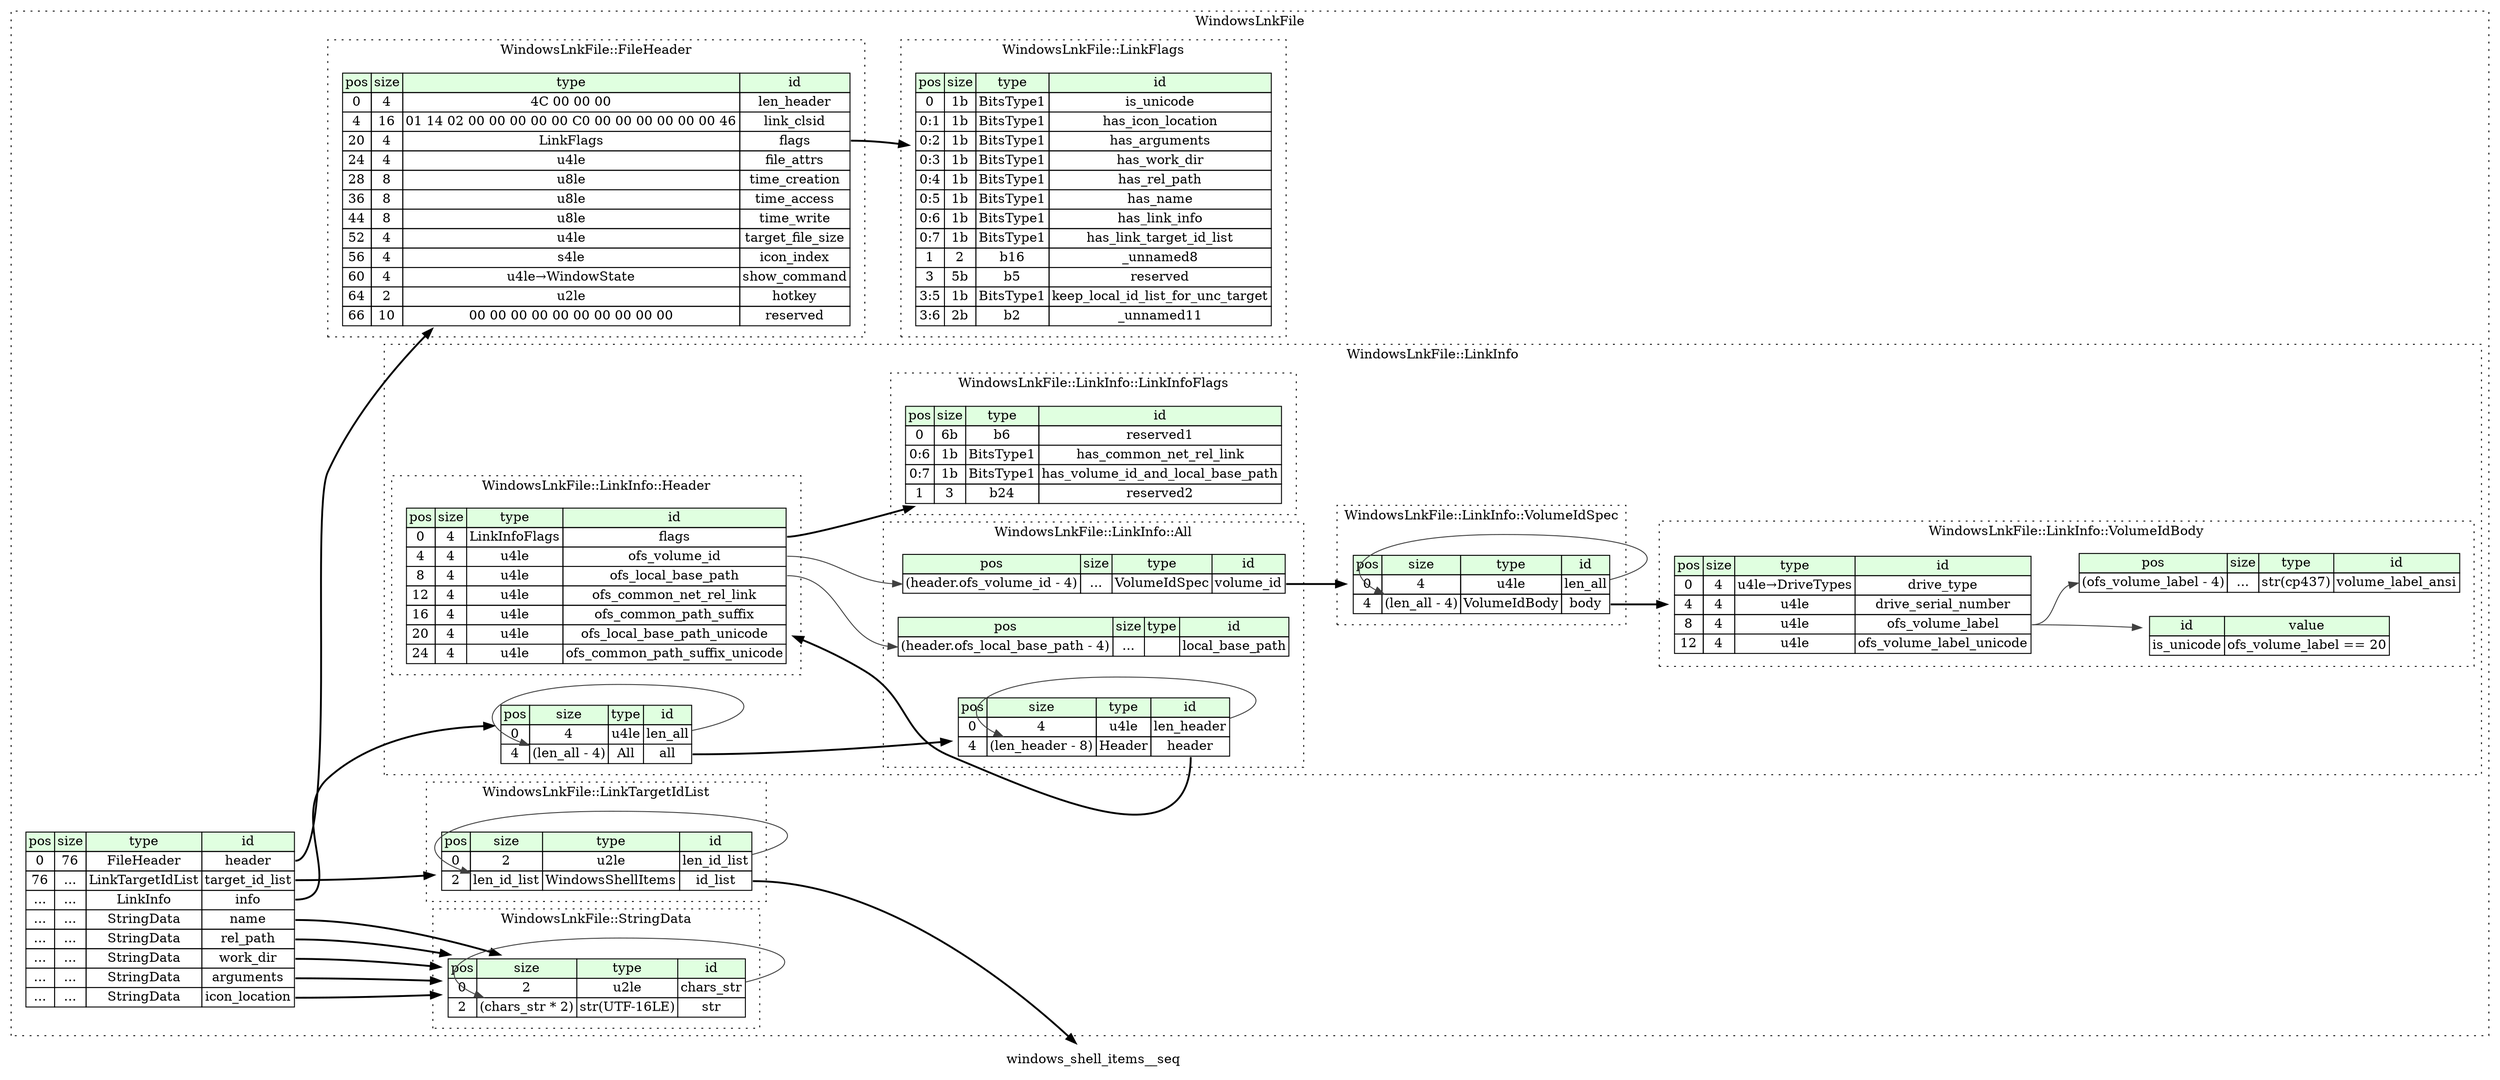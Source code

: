 digraph {
	rankdir=LR;
	node [shape=plaintext];
	subgraph cluster__windows_lnk_file {
		label="WindowsLnkFile";
		graph[style=dotted];

		windows_lnk_file__seq [label=<<TABLE BORDER="0" CELLBORDER="1" CELLSPACING="0">
			<TR><TD BGCOLOR="#E0FFE0">pos</TD><TD BGCOLOR="#E0FFE0">size</TD><TD BGCOLOR="#E0FFE0">type</TD><TD BGCOLOR="#E0FFE0">id</TD></TR>
			<TR><TD PORT="header_pos">0</TD><TD PORT="header_size">76</TD><TD>FileHeader</TD><TD PORT="header_type">header</TD></TR>
			<TR><TD PORT="target_id_list_pos">76</TD><TD PORT="target_id_list_size">...</TD><TD>LinkTargetIdList</TD><TD PORT="target_id_list_type">target_id_list</TD></TR>
			<TR><TD PORT="info_pos">...</TD><TD PORT="info_size">...</TD><TD>LinkInfo</TD><TD PORT="info_type">info</TD></TR>
			<TR><TD PORT="name_pos">...</TD><TD PORT="name_size">...</TD><TD>StringData</TD><TD PORT="name_type">name</TD></TR>
			<TR><TD PORT="rel_path_pos">...</TD><TD PORT="rel_path_size">...</TD><TD>StringData</TD><TD PORT="rel_path_type">rel_path</TD></TR>
			<TR><TD PORT="work_dir_pos">...</TD><TD PORT="work_dir_size">...</TD><TD>StringData</TD><TD PORT="work_dir_type">work_dir</TD></TR>
			<TR><TD PORT="arguments_pos">...</TD><TD PORT="arguments_size">...</TD><TD>StringData</TD><TD PORT="arguments_type">arguments</TD></TR>
			<TR><TD PORT="icon_location_pos">...</TD><TD PORT="icon_location_size">...</TD><TD>StringData</TD><TD PORT="icon_location_type">icon_location</TD></TR>
		</TABLE>>];
		subgraph cluster__link_target_id_list {
			label="WindowsLnkFile::LinkTargetIdList";
			graph[style=dotted];

			link_target_id_list__seq [label=<<TABLE BORDER="0" CELLBORDER="1" CELLSPACING="0">
				<TR><TD BGCOLOR="#E0FFE0">pos</TD><TD BGCOLOR="#E0FFE0">size</TD><TD BGCOLOR="#E0FFE0">type</TD><TD BGCOLOR="#E0FFE0">id</TD></TR>
				<TR><TD PORT="len_id_list_pos">0</TD><TD PORT="len_id_list_size">2</TD><TD>u2le</TD><TD PORT="len_id_list_type">len_id_list</TD></TR>
				<TR><TD PORT="id_list_pos">2</TD><TD PORT="id_list_size">len_id_list</TD><TD>WindowsShellItems</TD><TD PORT="id_list_type">id_list</TD></TR>
			</TABLE>>];
		}
		subgraph cluster__string_data {
			label="WindowsLnkFile::StringData";
			graph[style=dotted];

			string_data__seq [label=<<TABLE BORDER="0" CELLBORDER="1" CELLSPACING="0">
				<TR><TD BGCOLOR="#E0FFE0">pos</TD><TD BGCOLOR="#E0FFE0">size</TD><TD BGCOLOR="#E0FFE0">type</TD><TD BGCOLOR="#E0FFE0">id</TD></TR>
				<TR><TD PORT="chars_str_pos">0</TD><TD PORT="chars_str_size">2</TD><TD>u2le</TD><TD PORT="chars_str_type">chars_str</TD></TR>
				<TR><TD PORT="str_pos">2</TD><TD PORT="str_size">(chars_str * 2)</TD><TD>str(UTF-16LE)</TD><TD PORT="str_type">str</TD></TR>
			</TABLE>>];
		}
		subgraph cluster__link_info {
			label="WindowsLnkFile::LinkInfo";
			graph[style=dotted];

			link_info__seq [label=<<TABLE BORDER="0" CELLBORDER="1" CELLSPACING="0">
				<TR><TD BGCOLOR="#E0FFE0">pos</TD><TD BGCOLOR="#E0FFE0">size</TD><TD BGCOLOR="#E0FFE0">type</TD><TD BGCOLOR="#E0FFE0">id</TD></TR>
				<TR><TD PORT="len_all_pos">0</TD><TD PORT="len_all_size">4</TD><TD>u4le</TD><TD PORT="len_all_type">len_all</TD></TR>
				<TR><TD PORT="all_pos">4</TD><TD PORT="all_size">(len_all - 4)</TD><TD>All</TD><TD PORT="all_type">all</TD></TR>
			</TABLE>>];
			subgraph cluster__volume_id_body {
				label="WindowsLnkFile::LinkInfo::VolumeIdBody";
				graph[style=dotted];

				volume_id_body__seq [label=<<TABLE BORDER="0" CELLBORDER="1" CELLSPACING="0">
					<TR><TD BGCOLOR="#E0FFE0">pos</TD><TD BGCOLOR="#E0FFE0">size</TD><TD BGCOLOR="#E0FFE0">type</TD><TD BGCOLOR="#E0FFE0">id</TD></TR>
					<TR><TD PORT="drive_type_pos">0</TD><TD PORT="drive_type_size">4</TD><TD>u4le→DriveTypes</TD><TD PORT="drive_type_type">drive_type</TD></TR>
					<TR><TD PORT="drive_serial_number_pos">4</TD><TD PORT="drive_serial_number_size">4</TD><TD>u4le</TD><TD PORT="drive_serial_number_type">drive_serial_number</TD></TR>
					<TR><TD PORT="ofs_volume_label_pos">8</TD><TD PORT="ofs_volume_label_size">4</TD><TD>u4le</TD><TD PORT="ofs_volume_label_type">ofs_volume_label</TD></TR>
					<TR><TD PORT="ofs_volume_label_unicode_pos">12</TD><TD PORT="ofs_volume_label_unicode_size">4</TD><TD>u4le</TD><TD PORT="ofs_volume_label_unicode_type">ofs_volume_label_unicode</TD></TR>
				</TABLE>>];
				volume_id_body__inst__is_unicode [label=<<TABLE BORDER="0" CELLBORDER="1" CELLSPACING="0">
					<TR><TD BGCOLOR="#E0FFE0">id</TD><TD BGCOLOR="#E0FFE0">value</TD></TR>
					<TR><TD>is_unicode</TD><TD>ofs_volume_label == 20</TD></TR>
				</TABLE>>];
				volume_id_body__inst__volume_label_ansi [label=<<TABLE BORDER="0" CELLBORDER="1" CELLSPACING="0">
					<TR><TD BGCOLOR="#E0FFE0">pos</TD><TD BGCOLOR="#E0FFE0">size</TD><TD BGCOLOR="#E0FFE0">type</TD><TD BGCOLOR="#E0FFE0">id</TD></TR>
					<TR><TD PORT="volume_label_ansi_pos">(ofs_volume_label - 4)</TD><TD PORT="volume_label_ansi_size">...</TD><TD>str(cp437)</TD><TD PORT="volume_label_ansi_type">volume_label_ansi</TD></TR>
				</TABLE>>];
			}
			subgraph cluster__all {
				label="WindowsLnkFile::LinkInfo::All";
				graph[style=dotted];

				all__seq [label=<<TABLE BORDER="0" CELLBORDER="1" CELLSPACING="0">
					<TR><TD BGCOLOR="#E0FFE0">pos</TD><TD BGCOLOR="#E0FFE0">size</TD><TD BGCOLOR="#E0FFE0">type</TD><TD BGCOLOR="#E0FFE0">id</TD></TR>
					<TR><TD PORT="len_header_pos">0</TD><TD PORT="len_header_size">4</TD><TD>u4le</TD><TD PORT="len_header_type">len_header</TD></TR>
					<TR><TD PORT="header_pos">4</TD><TD PORT="header_size">(len_header - 8)</TD><TD>Header</TD><TD PORT="header_type">header</TD></TR>
				</TABLE>>];
				all__inst__volume_id [label=<<TABLE BORDER="0" CELLBORDER="1" CELLSPACING="0">
					<TR><TD BGCOLOR="#E0FFE0">pos</TD><TD BGCOLOR="#E0FFE0">size</TD><TD BGCOLOR="#E0FFE0">type</TD><TD BGCOLOR="#E0FFE0">id</TD></TR>
					<TR><TD PORT="volume_id_pos">(header.ofs_volume_id - 4)</TD><TD PORT="volume_id_size">...</TD><TD>VolumeIdSpec</TD><TD PORT="volume_id_type">volume_id</TD></TR>
				</TABLE>>];
				all__inst__local_base_path [label=<<TABLE BORDER="0" CELLBORDER="1" CELLSPACING="0">
					<TR><TD BGCOLOR="#E0FFE0">pos</TD><TD BGCOLOR="#E0FFE0">size</TD><TD BGCOLOR="#E0FFE0">type</TD><TD BGCOLOR="#E0FFE0">id</TD></TR>
					<TR><TD PORT="local_base_path_pos">(header.ofs_local_base_path - 4)</TD><TD PORT="local_base_path_size">...</TD><TD></TD><TD PORT="local_base_path_type">local_base_path</TD></TR>
				</TABLE>>];
			}
			subgraph cluster__volume_id_spec {
				label="WindowsLnkFile::LinkInfo::VolumeIdSpec";
				graph[style=dotted];

				volume_id_spec__seq [label=<<TABLE BORDER="0" CELLBORDER="1" CELLSPACING="0">
					<TR><TD BGCOLOR="#E0FFE0">pos</TD><TD BGCOLOR="#E0FFE0">size</TD><TD BGCOLOR="#E0FFE0">type</TD><TD BGCOLOR="#E0FFE0">id</TD></TR>
					<TR><TD PORT="len_all_pos">0</TD><TD PORT="len_all_size">4</TD><TD>u4le</TD><TD PORT="len_all_type">len_all</TD></TR>
					<TR><TD PORT="body_pos">4</TD><TD PORT="body_size">(len_all - 4)</TD><TD>VolumeIdBody</TD><TD PORT="body_type">body</TD></TR>
				</TABLE>>];
			}
			subgraph cluster__link_info_flags {
				label="WindowsLnkFile::LinkInfo::LinkInfoFlags";
				graph[style=dotted];

				link_info_flags__seq [label=<<TABLE BORDER="0" CELLBORDER="1" CELLSPACING="0">
					<TR><TD BGCOLOR="#E0FFE0">pos</TD><TD BGCOLOR="#E0FFE0">size</TD><TD BGCOLOR="#E0FFE0">type</TD><TD BGCOLOR="#E0FFE0">id</TD></TR>
					<TR><TD PORT="reserved1_pos">0</TD><TD PORT="reserved1_size">6b</TD><TD>b6</TD><TD PORT="reserved1_type">reserved1</TD></TR>
					<TR><TD PORT="has_common_net_rel_link_pos">0:6</TD><TD PORT="has_common_net_rel_link_size">1b</TD><TD>BitsType1</TD><TD PORT="has_common_net_rel_link_type">has_common_net_rel_link</TD></TR>
					<TR><TD PORT="has_volume_id_and_local_base_path_pos">0:7</TD><TD PORT="has_volume_id_and_local_base_path_size">1b</TD><TD>BitsType1</TD><TD PORT="has_volume_id_and_local_base_path_type">has_volume_id_and_local_base_path</TD></TR>
					<TR><TD PORT="reserved2_pos">1</TD><TD PORT="reserved2_size">3</TD><TD>b24</TD><TD PORT="reserved2_type">reserved2</TD></TR>
				</TABLE>>];
			}
			subgraph cluster__header {
				label="WindowsLnkFile::LinkInfo::Header";
				graph[style=dotted];

				header__seq [label=<<TABLE BORDER="0" CELLBORDER="1" CELLSPACING="0">
					<TR><TD BGCOLOR="#E0FFE0">pos</TD><TD BGCOLOR="#E0FFE0">size</TD><TD BGCOLOR="#E0FFE0">type</TD><TD BGCOLOR="#E0FFE0">id</TD></TR>
					<TR><TD PORT="flags_pos">0</TD><TD PORT="flags_size">4</TD><TD>LinkInfoFlags</TD><TD PORT="flags_type">flags</TD></TR>
					<TR><TD PORT="ofs_volume_id_pos">4</TD><TD PORT="ofs_volume_id_size">4</TD><TD>u4le</TD><TD PORT="ofs_volume_id_type">ofs_volume_id</TD></TR>
					<TR><TD PORT="ofs_local_base_path_pos">8</TD><TD PORT="ofs_local_base_path_size">4</TD><TD>u4le</TD><TD PORT="ofs_local_base_path_type">ofs_local_base_path</TD></TR>
					<TR><TD PORT="ofs_common_net_rel_link_pos">12</TD><TD PORT="ofs_common_net_rel_link_size">4</TD><TD>u4le</TD><TD PORT="ofs_common_net_rel_link_type">ofs_common_net_rel_link</TD></TR>
					<TR><TD PORT="ofs_common_path_suffix_pos">16</TD><TD PORT="ofs_common_path_suffix_size">4</TD><TD>u4le</TD><TD PORT="ofs_common_path_suffix_type">ofs_common_path_suffix</TD></TR>
					<TR><TD PORT="ofs_local_base_path_unicode_pos">20</TD><TD PORT="ofs_local_base_path_unicode_size">4</TD><TD>u4le</TD><TD PORT="ofs_local_base_path_unicode_type">ofs_local_base_path_unicode</TD></TR>
					<TR><TD PORT="ofs_common_path_suffix_unicode_pos">24</TD><TD PORT="ofs_common_path_suffix_unicode_size">4</TD><TD>u4le</TD><TD PORT="ofs_common_path_suffix_unicode_type">ofs_common_path_suffix_unicode</TD></TR>
				</TABLE>>];
			}
		}
		subgraph cluster__link_flags {
			label="WindowsLnkFile::LinkFlags";
			graph[style=dotted];

			link_flags__seq [label=<<TABLE BORDER="0" CELLBORDER="1" CELLSPACING="0">
				<TR><TD BGCOLOR="#E0FFE0">pos</TD><TD BGCOLOR="#E0FFE0">size</TD><TD BGCOLOR="#E0FFE0">type</TD><TD BGCOLOR="#E0FFE0">id</TD></TR>
				<TR><TD PORT="is_unicode_pos">0</TD><TD PORT="is_unicode_size">1b</TD><TD>BitsType1</TD><TD PORT="is_unicode_type">is_unicode</TD></TR>
				<TR><TD PORT="has_icon_location_pos">0:1</TD><TD PORT="has_icon_location_size">1b</TD><TD>BitsType1</TD><TD PORT="has_icon_location_type">has_icon_location</TD></TR>
				<TR><TD PORT="has_arguments_pos">0:2</TD><TD PORT="has_arguments_size">1b</TD><TD>BitsType1</TD><TD PORT="has_arguments_type">has_arguments</TD></TR>
				<TR><TD PORT="has_work_dir_pos">0:3</TD><TD PORT="has_work_dir_size">1b</TD><TD>BitsType1</TD><TD PORT="has_work_dir_type">has_work_dir</TD></TR>
				<TR><TD PORT="has_rel_path_pos">0:4</TD><TD PORT="has_rel_path_size">1b</TD><TD>BitsType1</TD><TD PORT="has_rel_path_type">has_rel_path</TD></TR>
				<TR><TD PORT="has_name_pos">0:5</TD><TD PORT="has_name_size">1b</TD><TD>BitsType1</TD><TD PORT="has_name_type">has_name</TD></TR>
				<TR><TD PORT="has_link_info_pos">0:6</TD><TD PORT="has_link_info_size">1b</TD><TD>BitsType1</TD><TD PORT="has_link_info_type">has_link_info</TD></TR>
				<TR><TD PORT="has_link_target_id_list_pos">0:7</TD><TD PORT="has_link_target_id_list_size">1b</TD><TD>BitsType1</TD><TD PORT="has_link_target_id_list_type">has_link_target_id_list</TD></TR>
				<TR><TD PORT="_unnamed8_pos">1</TD><TD PORT="_unnamed8_size">2</TD><TD>b16</TD><TD PORT="_unnamed8_type">_unnamed8</TD></TR>
				<TR><TD PORT="reserved_pos">3</TD><TD PORT="reserved_size">5b</TD><TD>b5</TD><TD PORT="reserved_type">reserved</TD></TR>
				<TR><TD PORT="keep_local_id_list_for_unc_target_pos">3:5</TD><TD PORT="keep_local_id_list_for_unc_target_size">1b</TD><TD>BitsType1</TD><TD PORT="keep_local_id_list_for_unc_target_type">keep_local_id_list_for_unc_target</TD></TR>
				<TR><TD PORT="_unnamed11_pos">3:6</TD><TD PORT="_unnamed11_size">2b</TD><TD>b2</TD><TD PORT="_unnamed11_type">_unnamed11</TD></TR>
			</TABLE>>];
		}
		subgraph cluster__file_header {
			label="WindowsLnkFile::FileHeader";
			graph[style=dotted];

			file_header__seq [label=<<TABLE BORDER="0" CELLBORDER="1" CELLSPACING="0">
				<TR><TD BGCOLOR="#E0FFE0">pos</TD><TD BGCOLOR="#E0FFE0">size</TD><TD BGCOLOR="#E0FFE0">type</TD><TD BGCOLOR="#E0FFE0">id</TD></TR>
				<TR><TD PORT="len_header_pos">0</TD><TD PORT="len_header_size">4</TD><TD>4C 00 00 00</TD><TD PORT="len_header_type">len_header</TD></TR>
				<TR><TD PORT="link_clsid_pos">4</TD><TD PORT="link_clsid_size">16</TD><TD>01 14 02 00 00 00 00 00 C0 00 00 00 00 00 00 46</TD><TD PORT="link_clsid_type">link_clsid</TD></TR>
				<TR><TD PORT="flags_pos">20</TD><TD PORT="flags_size">4</TD><TD>LinkFlags</TD><TD PORT="flags_type">flags</TD></TR>
				<TR><TD PORT="file_attrs_pos">24</TD><TD PORT="file_attrs_size">4</TD><TD>u4le</TD><TD PORT="file_attrs_type">file_attrs</TD></TR>
				<TR><TD PORT="time_creation_pos">28</TD><TD PORT="time_creation_size">8</TD><TD>u8le</TD><TD PORT="time_creation_type">time_creation</TD></TR>
				<TR><TD PORT="time_access_pos">36</TD><TD PORT="time_access_size">8</TD><TD>u8le</TD><TD PORT="time_access_type">time_access</TD></TR>
				<TR><TD PORT="time_write_pos">44</TD><TD PORT="time_write_size">8</TD><TD>u8le</TD><TD PORT="time_write_type">time_write</TD></TR>
				<TR><TD PORT="target_file_size_pos">52</TD><TD PORT="target_file_size_size">4</TD><TD>u4le</TD><TD PORT="target_file_size_type">target_file_size</TD></TR>
				<TR><TD PORT="icon_index_pos">56</TD><TD PORT="icon_index_size">4</TD><TD>s4le</TD><TD PORT="icon_index_type">icon_index</TD></TR>
				<TR><TD PORT="show_command_pos">60</TD><TD PORT="show_command_size">4</TD><TD>u4le→WindowState</TD><TD PORT="show_command_type">show_command</TD></TR>
				<TR><TD PORT="hotkey_pos">64</TD><TD PORT="hotkey_size">2</TD><TD>u2le</TD><TD PORT="hotkey_type">hotkey</TD></TR>
				<TR><TD PORT="reserved_pos">66</TD><TD PORT="reserved_size">10</TD><TD>00 00 00 00 00 00 00 00 00 00</TD><TD PORT="reserved_type">reserved</TD></TR>
			</TABLE>>];
		}
	}
	windows_lnk_file__seq:header_type -> file_header__seq [style=bold];
	windows_lnk_file__seq:target_id_list_type -> link_target_id_list__seq [style=bold];
	windows_lnk_file__seq:info_type -> link_info__seq [style=bold];
	windows_lnk_file__seq:name_type -> string_data__seq [style=bold];
	windows_lnk_file__seq:rel_path_type -> string_data__seq [style=bold];
	windows_lnk_file__seq:work_dir_type -> string_data__seq [style=bold];
	windows_lnk_file__seq:arguments_type -> string_data__seq [style=bold];
	windows_lnk_file__seq:icon_location_type -> string_data__seq [style=bold];
	link_target_id_list__seq:len_id_list_type -> link_target_id_list__seq:id_list_size [color="#404040"];
	link_target_id_list__seq:id_list_type -> windows_shell_items__seq [style=bold];
	string_data__seq:chars_str_type -> string_data__seq:str_size [color="#404040"];
	link_info__seq:len_all_type -> link_info__seq:all_size [color="#404040"];
	link_info__seq:all_type -> all__seq [style=bold];
	volume_id_body__seq:ofs_volume_label_type -> volume_id_body__inst__is_unicode [color="#404040"];
	volume_id_body__seq:ofs_volume_label_type -> volume_id_body__inst__volume_label_ansi:volume_label_ansi_pos [color="#404040"];
	all__seq:len_header_type -> all__seq:header_size [color="#404040"];
	all__seq:header_type -> header__seq [style=bold];
	header__seq:ofs_volume_id_type -> all__inst__volume_id:volume_id_pos [color="#404040"];
	all__inst__volume_id:volume_id_type -> volume_id_spec__seq [style=bold];
	header__seq:ofs_local_base_path_type -> all__inst__local_base_path:local_base_path_pos [color="#404040"];
	volume_id_spec__seq:len_all_type -> volume_id_spec__seq:body_size [color="#404040"];
	volume_id_spec__seq:body_type -> volume_id_body__seq [style=bold];
	header__seq:flags_type -> link_info_flags__seq [style=bold];
	file_header__seq:flags_type -> link_flags__seq [style=bold];
}
